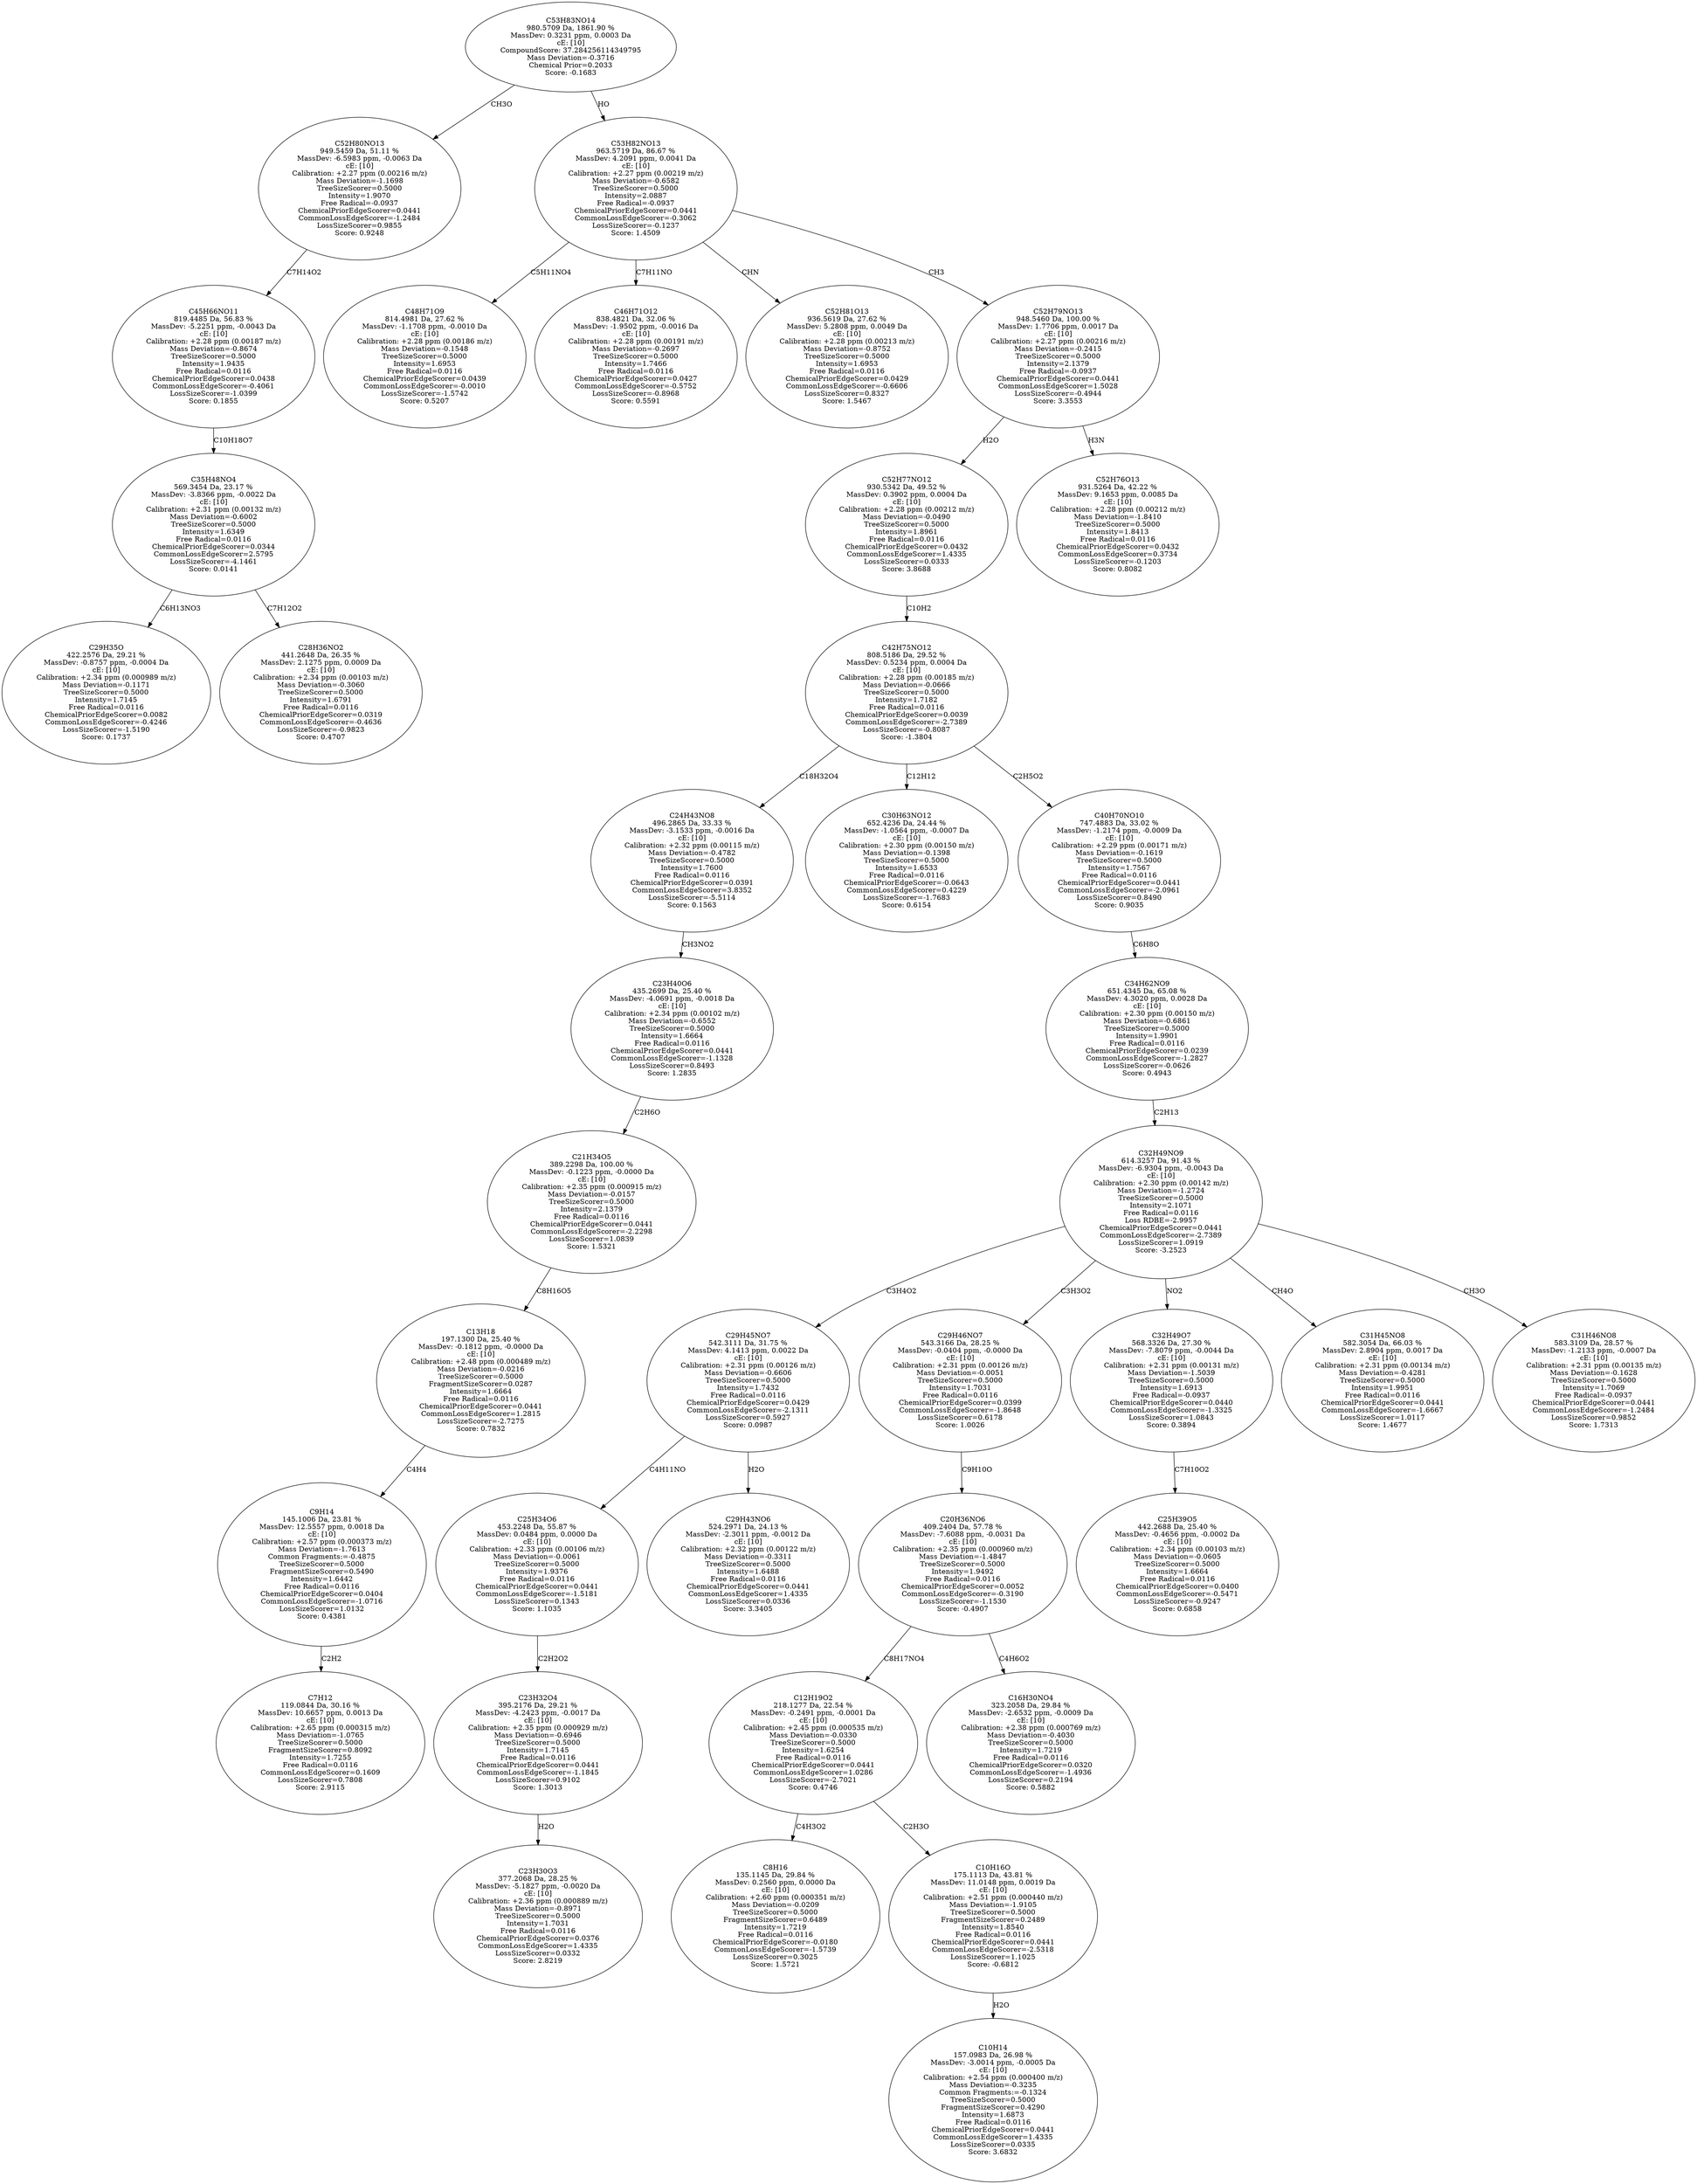 strict digraph {
v1 [label="C29H35O\n422.2576 Da, 29.21 %\nMassDev: -0.8757 ppm, -0.0004 Da\ncE: [10]\nCalibration: +2.34 ppm (0.000989 m/z)\nMass Deviation=-0.1171\nTreeSizeScorer=0.5000\nIntensity=1.7145\nFree Radical=0.0116\nChemicalPriorEdgeScorer=0.0082\nCommonLossEdgeScorer=-0.4246\nLossSizeScorer=-1.5190\nScore: 0.1737"];
v2 [label="C28H36NO2\n441.2648 Da, 26.35 %\nMassDev: 2.1275 ppm, 0.0009 Da\ncE: [10]\nCalibration: +2.34 ppm (0.00103 m/z)\nMass Deviation=-0.3060\nTreeSizeScorer=0.5000\nIntensity=1.6791\nFree Radical=0.0116\nChemicalPriorEdgeScorer=0.0319\nCommonLossEdgeScorer=-0.4636\nLossSizeScorer=-0.9823\nScore: 0.4707"];
v3 [label="C35H48NO4\n569.3454 Da, 23.17 %\nMassDev: -3.8366 ppm, -0.0022 Da\ncE: [10]\nCalibration: +2.31 ppm (0.00132 m/z)\nMass Deviation=-0.6002\nTreeSizeScorer=0.5000\nIntensity=1.6349\nFree Radical=0.0116\nChemicalPriorEdgeScorer=0.0344\nCommonLossEdgeScorer=2.5795\nLossSizeScorer=-4.1461\nScore: 0.0141"];
v4 [label="C45H66NO11\n819.4485 Da, 56.83 %\nMassDev: -5.2251 ppm, -0.0043 Da\ncE: [10]\nCalibration: +2.28 ppm (0.00187 m/z)\nMass Deviation=-0.8674\nTreeSizeScorer=0.5000\nIntensity=1.9435\nFree Radical=0.0116\nChemicalPriorEdgeScorer=0.0438\nCommonLossEdgeScorer=-0.4061\nLossSizeScorer=-1.0399\nScore: 0.1855"];
v5 [label="C52H80NO13\n949.5459 Da, 51.11 %\nMassDev: -6.5983 ppm, -0.0063 Da\ncE: [10]\nCalibration: +2.27 ppm (0.00216 m/z)\nMass Deviation=-1.1698\nTreeSizeScorer=0.5000\nIntensity=1.9070\nFree Radical=-0.0937\nChemicalPriorEdgeScorer=0.0441\nCommonLossEdgeScorer=-1.2484\nLossSizeScorer=0.9855\nScore: 0.9248"];
v6 [label="C48H71O9\n814.4981 Da, 27.62 %\nMassDev: -1.1708 ppm, -0.0010 Da\ncE: [10]\nCalibration: +2.28 ppm (0.00186 m/z)\nMass Deviation=-0.1548\nTreeSizeScorer=0.5000\nIntensity=1.6953\nFree Radical=0.0116\nChemicalPriorEdgeScorer=0.0439\nCommonLossEdgeScorer=-0.0010\nLossSizeScorer=-1.5742\nScore: 0.5207"];
v7 [label="C46H71O12\n838.4821 Da, 32.06 %\nMassDev: -1.9502 ppm, -0.0016 Da\ncE: [10]\nCalibration: +2.28 ppm (0.00191 m/z)\nMass Deviation=-0.2697\nTreeSizeScorer=0.5000\nIntensity=1.7466\nFree Radical=0.0116\nChemicalPriorEdgeScorer=0.0427\nCommonLossEdgeScorer=-0.5752\nLossSizeScorer=-0.8968\nScore: 0.5591"];
v8 [label="C52H81O13\n936.5619 Da, 27.62 %\nMassDev: 5.2808 ppm, 0.0049 Da\ncE: [10]\nCalibration: +2.28 ppm (0.00213 m/z)\nMass Deviation=-0.8752\nTreeSizeScorer=0.5000\nIntensity=1.6953\nFree Radical=0.0116\nChemicalPriorEdgeScorer=0.0429\nCommonLossEdgeScorer=-0.6606\nLossSizeScorer=0.8327\nScore: 1.5467"];
v9 [label="C7H12\n119.0844 Da, 30.16 %\nMassDev: 10.6657 ppm, 0.0013 Da\ncE: [10]\nCalibration: +2.65 ppm (0.000315 m/z)\nMass Deviation=-1.0765\nTreeSizeScorer=0.5000\nFragmentSizeScorer=0.8092\nIntensity=1.7255\nFree Radical=0.0116\nCommonLossEdgeScorer=0.1609\nLossSizeScorer=0.7808\nScore: 2.9115"];
v10 [label="C9H14\n145.1006 Da, 23.81 %\nMassDev: 12.5557 ppm, 0.0018 Da\ncE: [10]\nCalibration: +2.57 ppm (0.000373 m/z)\nMass Deviation=-1.7613\nCommon Fragments:=-0.4875\nTreeSizeScorer=0.5000\nFragmentSizeScorer=0.5490\nIntensity=1.6442\nFree Radical=0.0116\nChemicalPriorEdgeScorer=0.0404\nCommonLossEdgeScorer=-1.0716\nLossSizeScorer=1.0132\nScore: 0.4381"];
v11 [label="C13H18\n197.1300 Da, 25.40 %\nMassDev: -0.1812 ppm, -0.0000 Da\ncE: [10]\nCalibration: +2.48 ppm (0.000489 m/z)\nMass Deviation=-0.0216\nTreeSizeScorer=0.5000\nFragmentSizeScorer=0.0287\nIntensity=1.6664\nFree Radical=0.0116\nChemicalPriorEdgeScorer=0.0441\nCommonLossEdgeScorer=1.2815\nLossSizeScorer=-2.7275\nScore: 0.7832"];
v12 [label="C21H34O5\n389.2298 Da, 100.00 %\nMassDev: -0.1223 ppm, -0.0000 Da\ncE: [10]\nCalibration: +2.35 ppm (0.000915 m/z)\nMass Deviation=-0.0157\nTreeSizeScorer=0.5000\nIntensity=2.1379\nFree Radical=0.0116\nChemicalPriorEdgeScorer=0.0441\nCommonLossEdgeScorer=-2.2298\nLossSizeScorer=1.0839\nScore: 1.5321"];
v13 [label="C23H40O6\n435.2699 Da, 25.40 %\nMassDev: -4.0691 ppm, -0.0018 Da\ncE: [10]\nCalibration: +2.34 ppm (0.00102 m/z)\nMass Deviation=-0.6552\nTreeSizeScorer=0.5000\nIntensity=1.6664\nFree Radical=0.0116\nChemicalPriorEdgeScorer=0.0441\nCommonLossEdgeScorer=-1.1328\nLossSizeScorer=0.8493\nScore: 1.2835"];
v14 [label="C24H43NO8\n496.2865 Da, 33.33 %\nMassDev: -3.1533 ppm, -0.0016 Da\ncE: [10]\nCalibration: +2.32 ppm (0.00115 m/z)\nMass Deviation=-0.4782\nTreeSizeScorer=0.5000\nIntensity=1.7600\nFree Radical=0.0116\nChemicalPriorEdgeScorer=0.0391\nCommonLossEdgeScorer=3.8352\nLossSizeScorer=-5.5114\nScore: 0.1563"];
v15 [label="C30H63NO12\n652.4236 Da, 24.44 %\nMassDev: -1.0564 ppm, -0.0007 Da\ncE: [10]\nCalibration: +2.30 ppm (0.00150 m/z)\nMass Deviation=-0.1398\nTreeSizeScorer=0.5000\nIntensity=1.6533\nFree Radical=0.0116\nChemicalPriorEdgeScorer=-0.0643\nCommonLossEdgeScorer=0.4229\nLossSizeScorer=-1.7683\nScore: 0.6154"];
v16 [label="C23H30O3\n377.2068 Da, 28.25 %\nMassDev: -5.1827 ppm, -0.0020 Da\ncE: [10]\nCalibration: +2.36 ppm (0.000889 m/z)\nMass Deviation=-0.8971\nTreeSizeScorer=0.5000\nIntensity=1.7031\nFree Radical=0.0116\nChemicalPriorEdgeScorer=0.0376\nCommonLossEdgeScorer=1.4335\nLossSizeScorer=0.0332\nScore: 2.8219"];
v17 [label="C23H32O4\n395.2176 Da, 29.21 %\nMassDev: -4.2423 ppm, -0.0017 Da\ncE: [10]\nCalibration: +2.35 ppm (0.000929 m/z)\nMass Deviation=-0.6946\nTreeSizeScorer=0.5000\nIntensity=1.7145\nFree Radical=0.0116\nChemicalPriorEdgeScorer=0.0441\nCommonLossEdgeScorer=-1.1845\nLossSizeScorer=0.9102\nScore: 1.3013"];
v18 [label="C25H34O6\n453.2248 Da, 55.87 %\nMassDev: 0.0484 ppm, 0.0000 Da\ncE: [10]\nCalibration: +2.33 ppm (0.00106 m/z)\nMass Deviation=-0.0061\nTreeSizeScorer=0.5000\nIntensity=1.9376\nFree Radical=0.0116\nChemicalPriorEdgeScorer=0.0441\nCommonLossEdgeScorer=-1.5181\nLossSizeScorer=0.1343\nScore: 1.1035"];
v19 [label="C29H43NO6\n524.2971 Da, 24.13 %\nMassDev: -2.3011 ppm, -0.0012 Da\ncE: [10]\nCalibration: +2.32 ppm (0.00122 m/z)\nMass Deviation=-0.3311\nTreeSizeScorer=0.5000\nIntensity=1.6488\nFree Radical=0.0116\nChemicalPriorEdgeScorer=0.0441\nCommonLossEdgeScorer=1.4335\nLossSizeScorer=0.0336\nScore: 3.3405"];
v20 [label="C29H45NO7\n542.3111 Da, 31.75 %\nMassDev: 4.1413 ppm, 0.0022 Da\ncE: [10]\nCalibration: +2.31 ppm (0.00126 m/z)\nMass Deviation=-0.6606\nTreeSizeScorer=0.5000\nIntensity=1.7432\nFree Radical=0.0116\nChemicalPriorEdgeScorer=0.0429\nCommonLossEdgeScorer=-2.1311\nLossSizeScorer=0.5927\nScore: 0.0987"];
v21 [label="C8H16\n135.1145 Da, 29.84 %\nMassDev: 0.2560 ppm, 0.0000 Da\ncE: [10]\nCalibration: +2.60 ppm (0.000351 m/z)\nMass Deviation=-0.0209\nTreeSizeScorer=0.5000\nFragmentSizeScorer=0.6489\nIntensity=1.7219\nFree Radical=0.0116\nChemicalPriorEdgeScorer=-0.0180\nCommonLossEdgeScorer=-1.5739\nLossSizeScorer=0.3025\nScore: 1.5721"];
v22 [label="C10H14\n157.0983 Da, 26.98 %\nMassDev: -3.0014 ppm, -0.0005 Da\ncE: [10]\nCalibration: +2.54 ppm (0.000400 m/z)\nMass Deviation=-0.3235\nCommon Fragments:=-0.1324\nTreeSizeScorer=0.5000\nFragmentSizeScorer=0.4290\nIntensity=1.6873\nFree Radical=0.0116\nChemicalPriorEdgeScorer=0.0441\nCommonLossEdgeScorer=1.4335\nLossSizeScorer=0.0335\nScore: 3.6832"];
v23 [label="C10H16O\n175.1113 Da, 43.81 %\nMassDev: 11.0148 ppm, 0.0019 Da\ncE: [10]\nCalibration: +2.51 ppm (0.000440 m/z)\nMass Deviation=-1.9105\nTreeSizeScorer=0.5000\nFragmentSizeScorer=0.2489\nIntensity=1.8540\nFree Radical=0.0116\nChemicalPriorEdgeScorer=0.0441\nCommonLossEdgeScorer=-2.5318\nLossSizeScorer=1.1025\nScore: -0.6812"];
v24 [label="C12H19O2\n218.1277 Da, 22.54 %\nMassDev: -0.2491 ppm, -0.0001 Da\ncE: [10]\nCalibration: +2.45 ppm (0.000535 m/z)\nMass Deviation=-0.0330\nTreeSizeScorer=0.5000\nIntensity=1.6254\nFree Radical=0.0116\nChemicalPriorEdgeScorer=0.0441\nCommonLossEdgeScorer=1.0286\nLossSizeScorer=-2.7021\nScore: 0.4746"];
v25 [label="C16H30NO4\n323.2058 Da, 29.84 %\nMassDev: -2.6532 ppm, -0.0009 Da\ncE: [10]\nCalibration: +2.38 ppm (0.000769 m/z)\nMass Deviation=-0.4030\nTreeSizeScorer=0.5000\nIntensity=1.7219\nFree Radical=0.0116\nChemicalPriorEdgeScorer=0.0320\nCommonLossEdgeScorer=-1.4936\nLossSizeScorer=0.2194\nScore: 0.5882"];
v26 [label="C20H36NO6\n409.2404 Da, 57.78 %\nMassDev: -7.6088 ppm, -0.0031 Da\ncE: [10]\nCalibration: +2.35 ppm (0.000960 m/z)\nMass Deviation=-1.4847\nTreeSizeScorer=0.5000\nIntensity=1.9492\nFree Radical=0.0116\nChemicalPriorEdgeScorer=0.0052\nCommonLossEdgeScorer=-0.3190\nLossSizeScorer=-1.1530\nScore: -0.4907"];
v27 [label="C29H46NO7\n543.3166 Da, 28.25 %\nMassDev: -0.0404 ppm, -0.0000 Da\ncE: [10]\nCalibration: +2.31 ppm (0.00126 m/z)\nMass Deviation=-0.0051\nTreeSizeScorer=0.5000\nIntensity=1.7031\nFree Radical=0.0116\nChemicalPriorEdgeScorer=0.0399\nCommonLossEdgeScorer=-1.8648\nLossSizeScorer=0.6178\nScore: 1.0026"];
v28 [label="C25H39O5\n442.2688 Da, 25.40 %\nMassDev: -0.4656 ppm, -0.0002 Da\ncE: [10]\nCalibration: +2.34 ppm (0.00103 m/z)\nMass Deviation=-0.0605\nTreeSizeScorer=0.5000\nIntensity=1.6664\nFree Radical=0.0116\nChemicalPriorEdgeScorer=0.0400\nCommonLossEdgeScorer=-0.5471\nLossSizeScorer=-0.9247\nScore: 0.6858"];
v29 [label="C32H49O7\n568.3326 Da, 27.30 %\nMassDev: -7.8079 ppm, -0.0044 Da\ncE: [10]\nCalibration: +2.31 ppm (0.00131 m/z)\nMass Deviation=-1.5039\nTreeSizeScorer=0.5000\nIntensity=1.6913\nFree Radical=-0.0937\nChemicalPriorEdgeScorer=0.0440\nCommonLossEdgeScorer=-1.3325\nLossSizeScorer=1.0843\nScore: 0.3894"];
v30 [label="C31H45NO8\n582.3054 Da, 66.03 %\nMassDev: 2.8904 ppm, 0.0017 Da\ncE: [10]\nCalibration: +2.31 ppm (0.00134 m/z)\nMass Deviation=-0.4281\nTreeSizeScorer=0.5000\nIntensity=1.9951\nFree Radical=0.0116\nChemicalPriorEdgeScorer=0.0441\nCommonLossEdgeScorer=-1.6667\nLossSizeScorer=1.0117\nScore: 1.4677"];
v31 [label="C31H46NO8\n583.3109 Da, 28.57 %\nMassDev: -1.2133 ppm, -0.0007 Da\ncE: [10]\nCalibration: +2.31 ppm (0.00135 m/z)\nMass Deviation=-0.1628\nTreeSizeScorer=0.5000\nIntensity=1.7069\nFree Radical=-0.0937\nChemicalPriorEdgeScorer=0.0441\nCommonLossEdgeScorer=-1.2484\nLossSizeScorer=0.9852\nScore: 1.7313"];
v32 [label="C32H49NO9\n614.3257 Da, 91.43 %\nMassDev: -6.9304 ppm, -0.0043 Da\ncE: [10]\nCalibration: +2.30 ppm (0.00142 m/z)\nMass Deviation=-1.2724\nTreeSizeScorer=0.5000\nIntensity=2.1071\nFree Radical=0.0116\nLoss RDBE=-2.9957\nChemicalPriorEdgeScorer=0.0441\nCommonLossEdgeScorer=-2.7389\nLossSizeScorer=1.0919\nScore: -3.2523"];
v33 [label="C34H62NO9\n651.4345 Da, 65.08 %\nMassDev: 4.3020 ppm, 0.0028 Da\ncE: [10]\nCalibration: +2.30 ppm (0.00150 m/z)\nMass Deviation=-0.6861\nTreeSizeScorer=0.5000\nIntensity=1.9901\nFree Radical=0.0116\nChemicalPriorEdgeScorer=0.0239\nCommonLossEdgeScorer=-1.2827\nLossSizeScorer=-0.0626\nScore: 0.4943"];
v34 [label="C40H70NO10\n747.4883 Da, 33.02 %\nMassDev: -1.2174 ppm, -0.0009 Da\ncE: [10]\nCalibration: +2.29 ppm (0.00171 m/z)\nMass Deviation=-0.1619\nTreeSizeScorer=0.5000\nIntensity=1.7567\nFree Radical=0.0116\nChemicalPriorEdgeScorer=0.0441\nCommonLossEdgeScorer=-2.0961\nLossSizeScorer=0.8490\nScore: 0.9035"];
v35 [label="C42H75NO12\n808.5186 Da, 29.52 %\nMassDev: 0.5234 ppm, 0.0004 Da\ncE: [10]\nCalibration: +2.28 ppm (0.00185 m/z)\nMass Deviation=-0.0666\nTreeSizeScorer=0.5000\nIntensity=1.7182\nFree Radical=0.0116\nChemicalPriorEdgeScorer=0.0039\nCommonLossEdgeScorer=-2.7389\nLossSizeScorer=-0.8087\nScore: -1.3804"];
v36 [label="C52H77NO12\n930.5342 Da, 49.52 %\nMassDev: 0.3902 ppm, 0.0004 Da\ncE: [10]\nCalibration: +2.28 ppm (0.00212 m/z)\nMass Deviation=-0.0490\nTreeSizeScorer=0.5000\nIntensity=1.8961\nFree Radical=0.0116\nChemicalPriorEdgeScorer=0.0432\nCommonLossEdgeScorer=1.4335\nLossSizeScorer=0.0333\nScore: 3.8688"];
v37 [label="C52H76O13\n931.5264 Da, 42.22 %\nMassDev: 9.1653 ppm, 0.0085 Da\ncE: [10]\nCalibration: +2.28 ppm (0.00212 m/z)\nMass Deviation=-1.8410\nTreeSizeScorer=0.5000\nIntensity=1.8413\nFree Radical=0.0116\nChemicalPriorEdgeScorer=0.0432\nCommonLossEdgeScorer=0.3734\nLossSizeScorer=-0.1203\nScore: 0.8082"];
v38 [label="C52H79NO13\n948.5460 Da, 100.00 %\nMassDev: 1.7706 ppm, 0.0017 Da\ncE: [10]\nCalibration: +2.27 ppm (0.00216 m/z)\nMass Deviation=-0.2415\nTreeSizeScorer=0.5000\nIntensity=2.1379\nFree Radical=-0.0937\nChemicalPriorEdgeScorer=0.0441\nCommonLossEdgeScorer=1.5028\nLossSizeScorer=-0.4944\nScore: 3.3553"];
v39 [label="C53H82NO13\n963.5719 Da, 86.67 %\nMassDev: 4.2091 ppm, 0.0041 Da\ncE: [10]\nCalibration: +2.27 ppm (0.00219 m/z)\nMass Deviation=-0.6582\nTreeSizeScorer=0.5000\nIntensity=2.0887\nFree Radical=-0.0937\nChemicalPriorEdgeScorer=0.0441\nCommonLossEdgeScorer=-0.3062\nLossSizeScorer=-0.1237\nScore: 1.4509"];
v40 [label="C53H83NO14\n980.5709 Da, 1861.90 %\nMassDev: 0.3231 ppm, 0.0003 Da\ncE: [10]\nCompoundScore: 37.284256114349795\nMass Deviation=-0.3716\nChemical Prior=0.2033\nScore: -0.1683"];
v3 -> v1 [label="C6H13NO3"];
v3 -> v2 [label="C7H12O2"];
v4 -> v3 [label="C10H18O7"];
v5 -> v4 [label="C7H14O2"];
v40 -> v5 [label="CH3O"];
v39 -> v6 [label="C5H11NO4"];
v39 -> v7 [label="C7H11NO"];
v39 -> v8 [label="CHN"];
v10 -> v9 [label="C2H2"];
v11 -> v10 [label="C4H4"];
v12 -> v11 [label="C8H16O5"];
v13 -> v12 [label="C2H6O"];
v14 -> v13 [label="CH3NO2"];
v35 -> v14 [label="C18H32O4"];
v35 -> v15 [label="C12H12"];
v17 -> v16 [label="H2O"];
v18 -> v17 [label="C2H2O2"];
v20 -> v18 [label="C4H11NO"];
v20 -> v19 [label="H2O"];
v32 -> v20 [label="C3H4O2"];
v24 -> v21 [label="C4H3O2"];
v23 -> v22 [label="H2O"];
v24 -> v23 [label="C2H3O"];
v26 -> v24 [label="C8H17NO4"];
v26 -> v25 [label="C4H6O2"];
v27 -> v26 [label="C9H10O"];
v32 -> v27 [label="C3H3O2"];
v29 -> v28 [label="C7H10O2"];
v32 -> v29 [label="NO2"];
v32 -> v30 [label="CH4O"];
v32 -> v31 [label="CH3O"];
v33 -> v32 [label="C2H13"];
v34 -> v33 [label="C6H8O"];
v35 -> v34 [label="C2H5O2"];
v36 -> v35 [label="C10H2"];
v38 -> v36 [label="H2O"];
v38 -> v37 [label="H3N"];
v39 -> v38 [label="CH3"];
v40 -> v39 [label="HO"];
}
